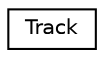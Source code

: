 digraph "Graphical Class Hierarchy"
{
  edge [fontname="Helvetica",fontsize="10",labelfontname="Helvetica",labelfontsize="10"];
  node [fontname="Helvetica",fontsize="10",shape=record];
  rankdir="LR";
  Node0 [label="Track",height=0.2,width=0.4,color="black", fillcolor="white", style="filled",URL="$class_track.html"];
}
